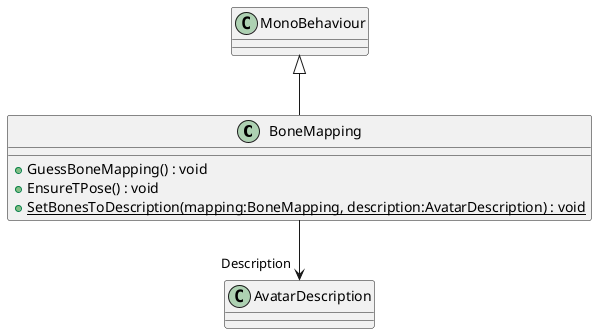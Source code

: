 @startuml
class BoneMapping {
    + GuessBoneMapping() : void
    + EnsureTPose() : void
    + {static} SetBonesToDescription(mapping:BoneMapping, description:AvatarDescription) : void
}
MonoBehaviour <|-- BoneMapping
BoneMapping --> "Description" AvatarDescription
@enduml
